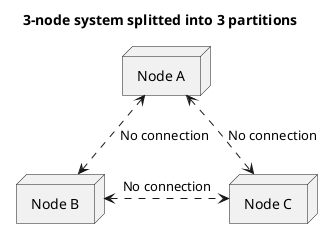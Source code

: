 @startuml

title "3-node system splitted into 3 partitions"

node "Node A" as NodeA
node "Node B" as NodeB
node "Node C" as NodeC

NodeA <..> NodeB : No connection
NodeB <.r.> NodeC : No connection
NodeA <..> NodeC : No connection

@enduml
